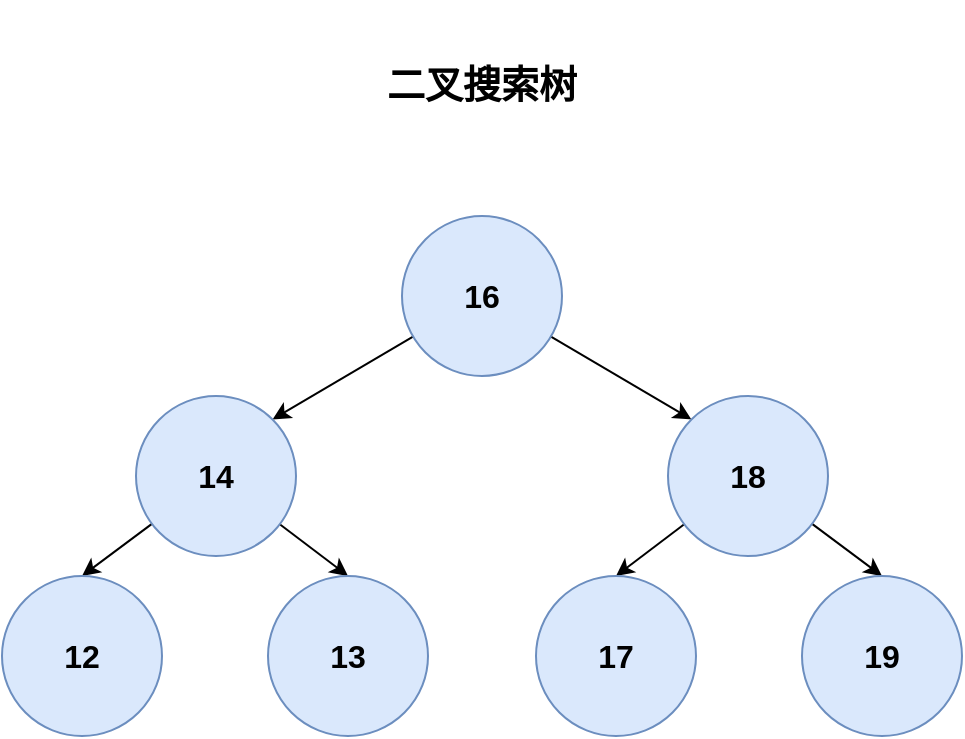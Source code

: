 <mxfile version="26.0.8">
  <diagram name="第 1 页" id="Rrk1SqgUrWCz_TIGPVuX">
    <mxGraphModel dx="2066" dy="1107" grid="1" gridSize="10" guides="1" tooltips="1" connect="1" arrows="1" fold="1" page="1" pageScale="1" pageWidth="827" pageHeight="1169" math="0" shadow="0">
      <root>
        <mxCell id="0" />
        <mxCell id="1" parent="0" />
        <mxCell id="lhPEa0bM_scc4BlqRTpG-23" style="edgeStyle=none;rounded=0;orthogonalLoop=1;jettySize=auto;html=1;entryX=1;entryY=0;entryDx=0;entryDy=0;fontSize=16;" edge="1" parent="1" source="lhPEa0bM_scc4BlqRTpG-1" target="lhPEa0bM_scc4BlqRTpG-2">
          <mxGeometry relative="1" as="geometry" />
        </mxCell>
        <mxCell id="lhPEa0bM_scc4BlqRTpG-24" style="edgeStyle=none;rounded=0;orthogonalLoop=1;jettySize=auto;html=1;entryX=0;entryY=0;entryDx=0;entryDy=0;fontSize=16;" edge="1" parent="1" source="lhPEa0bM_scc4BlqRTpG-1" target="lhPEa0bM_scc4BlqRTpG-3">
          <mxGeometry relative="1" as="geometry" />
        </mxCell>
        <mxCell id="lhPEa0bM_scc4BlqRTpG-1" value="16" style="ellipse;whiteSpace=wrap;html=1;aspect=fixed;fillColor=#dae8fc;strokeColor=#6c8ebf;fontStyle=1;fontSize=16;" vertex="1" parent="1">
          <mxGeometry x="374" y="150" width="80" height="80" as="geometry" />
        </mxCell>
        <mxCell id="lhPEa0bM_scc4BlqRTpG-26" style="edgeStyle=none;rounded=0;orthogonalLoop=1;jettySize=auto;html=1;entryX=0.5;entryY=0;entryDx=0;entryDy=0;fontSize=16;" edge="1" parent="1" source="lhPEa0bM_scc4BlqRTpG-2" target="lhPEa0bM_scc4BlqRTpG-5">
          <mxGeometry relative="1" as="geometry" />
        </mxCell>
        <mxCell id="lhPEa0bM_scc4BlqRTpG-31" style="edgeStyle=none;rounded=0;orthogonalLoop=1;jettySize=auto;html=1;entryX=0.5;entryY=0;entryDx=0;entryDy=0;fontSize=16;" edge="1" parent="1" source="lhPEa0bM_scc4BlqRTpG-2" target="lhPEa0bM_scc4BlqRTpG-4">
          <mxGeometry relative="1" as="geometry" />
        </mxCell>
        <mxCell id="lhPEa0bM_scc4BlqRTpG-2" value="14" style="ellipse;whiteSpace=wrap;html=1;aspect=fixed;fillColor=#dae8fc;strokeColor=#6c8ebf;fontStyle=1;fontSize=16;" vertex="1" parent="1">
          <mxGeometry x="241" y="240" width="80" height="80" as="geometry" />
        </mxCell>
        <mxCell id="lhPEa0bM_scc4BlqRTpG-29" style="edgeStyle=none;rounded=0;orthogonalLoop=1;jettySize=auto;html=1;entryX=0.5;entryY=0;entryDx=0;entryDy=0;fontSize=16;" edge="1" parent="1" source="lhPEa0bM_scc4BlqRTpG-3" target="lhPEa0bM_scc4BlqRTpG-6">
          <mxGeometry relative="1" as="geometry" />
        </mxCell>
        <mxCell id="lhPEa0bM_scc4BlqRTpG-30" style="edgeStyle=none;rounded=0;orthogonalLoop=1;jettySize=auto;html=1;entryX=0.5;entryY=0;entryDx=0;entryDy=0;fontSize=16;" edge="1" parent="1" source="lhPEa0bM_scc4BlqRTpG-3" target="lhPEa0bM_scc4BlqRTpG-7">
          <mxGeometry relative="1" as="geometry" />
        </mxCell>
        <mxCell id="lhPEa0bM_scc4BlqRTpG-3" value="18" style="ellipse;whiteSpace=wrap;html=1;aspect=fixed;fillColor=#dae8fc;strokeColor=#6c8ebf;fontStyle=1;fontSize=16;" vertex="1" parent="1">
          <mxGeometry x="507" y="240" width="80" height="80" as="geometry" />
        </mxCell>
        <mxCell id="lhPEa0bM_scc4BlqRTpG-4" value="12" style="ellipse;whiteSpace=wrap;html=1;aspect=fixed;fillColor=#dae8fc;strokeColor=#6c8ebf;fontStyle=1;fontSize=16;" vertex="1" parent="1">
          <mxGeometry x="174" y="330" width="80" height="80" as="geometry" />
        </mxCell>
        <mxCell id="lhPEa0bM_scc4BlqRTpG-5" value="13" style="ellipse;whiteSpace=wrap;html=1;aspect=fixed;fillColor=#dae8fc;strokeColor=#6c8ebf;fontStyle=1;fontSize=16;" vertex="1" parent="1">
          <mxGeometry x="307" y="330" width="80" height="80" as="geometry" />
        </mxCell>
        <mxCell id="lhPEa0bM_scc4BlqRTpG-6" value="17" style="ellipse;whiteSpace=wrap;html=1;aspect=fixed;fillColor=#dae8fc;strokeColor=#6c8ebf;fontStyle=1;fontSize=16;" vertex="1" parent="1">
          <mxGeometry x="441" y="330" width="80" height="80" as="geometry" />
        </mxCell>
        <mxCell id="lhPEa0bM_scc4BlqRTpG-7" value="19" style="ellipse;whiteSpace=wrap;html=1;aspect=fixed;fillColor=#dae8fc;strokeColor=#6c8ebf;fontStyle=1;fontSize=16;" vertex="1" parent="1">
          <mxGeometry x="574" y="330" width="80" height="80" as="geometry" />
        </mxCell>
        <mxCell id="lhPEa0bM_scc4BlqRTpG-32" value="&lt;span&gt;&lt;font&gt;二叉搜索树&lt;/font&gt;&lt;/span&gt;" style="text;strokeColor=none;align=center;fillColor=none;html=1;verticalAlign=middle;whiteSpace=wrap;rounded=0;fontSize=19;fontStyle=1" vertex="1" parent="1">
          <mxGeometry x="328" y="42" width="172" height="86" as="geometry" />
        </mxCell>
      </root>
    </mxGraphModel>
  </diagram>
</mxfile>
